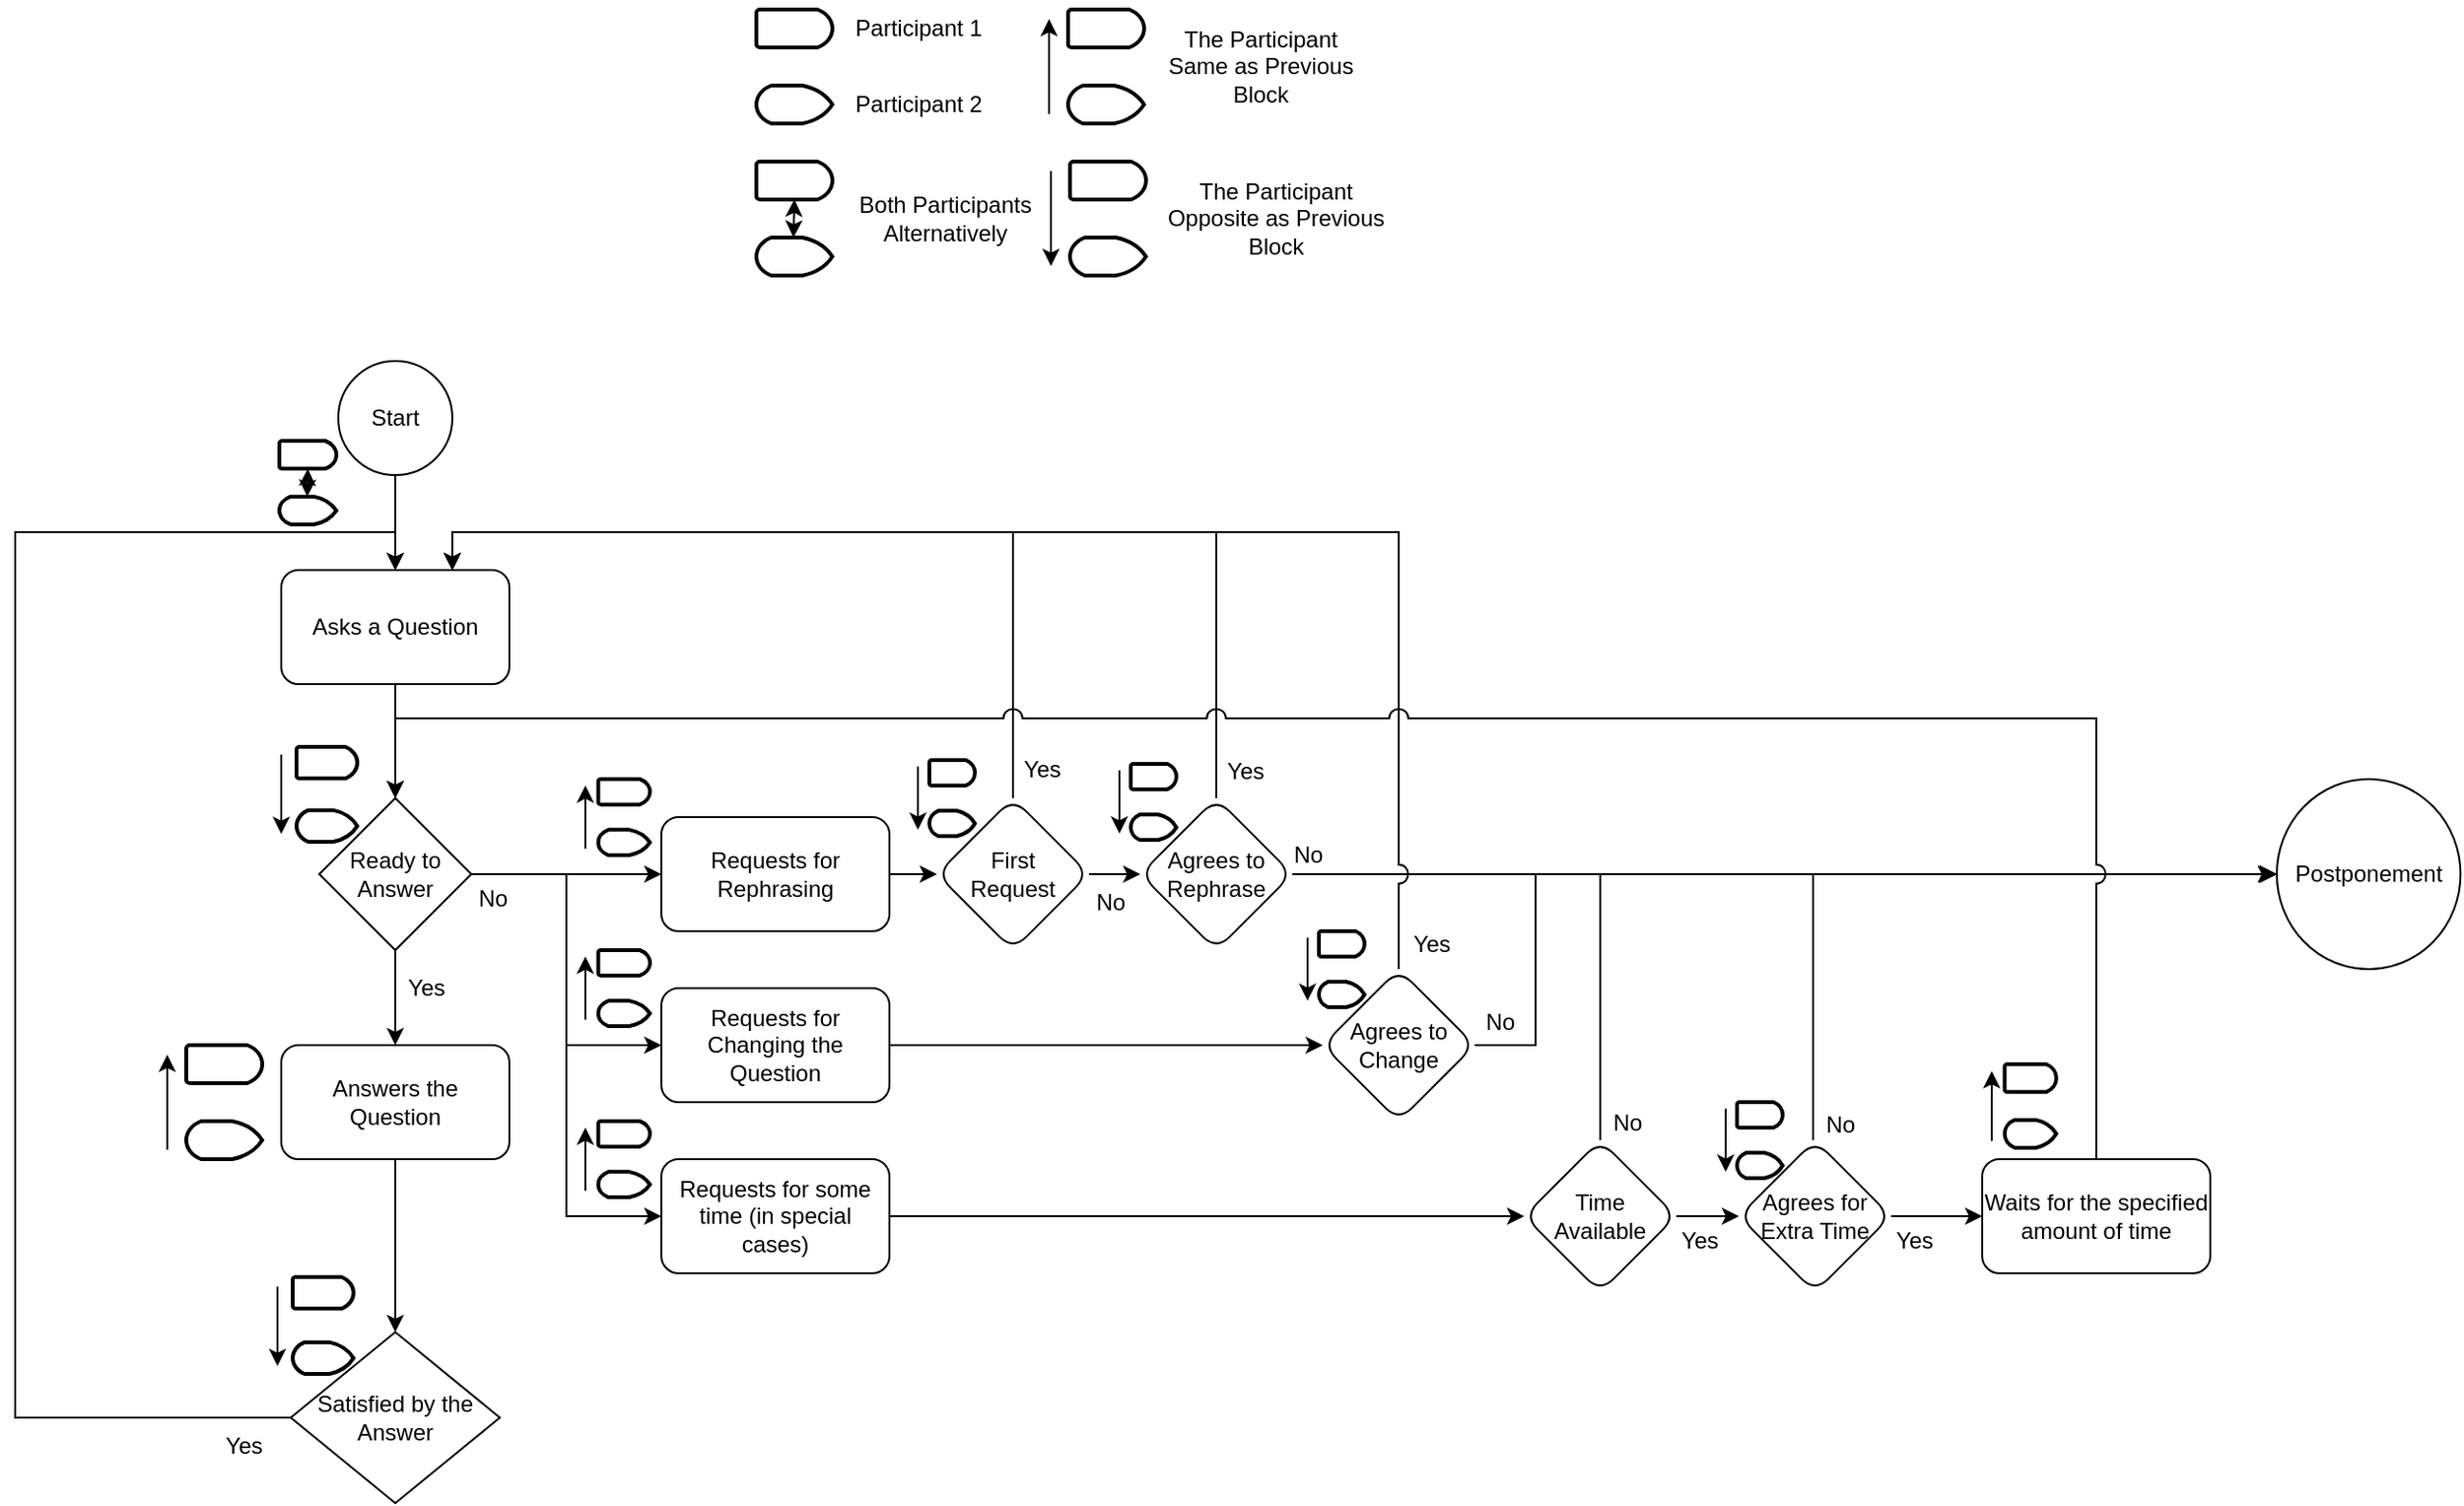 <mxfile version="20.0.4" type="github">
  <diagram id="C5RBs43oDa-KdzZeNtuy" name="Page-1">
    <mxGraphModel dx="944" dy="1692" grid="1" gridSize="10" guides="1" tooltips="1" connect="1" arrows="1" fold="1" page="1" pageScale="1" pageWidth="827" pageHeight="1169" math="0" shadow="0">
      <root>
        <mxCell id="WIyWlLk6GJQsqaUBKTNV-0" />
        <mxCell id="WIyWlLk6GJQsqaUBKTNV-1" parent="WIyWlLk6GJQsqaUBKTNV-0" />
        <mxCell id="w3meJBPXueiPkZgnFTQH-99" value="" style="edgeStyle=orthogonalEdgeStyle;rounded=0;orthogonalLoop=1;jettySize=auto;html=1;" parent="WIyWlLk6GJQsqaUBKTNV-1" source="w3meJBPXueiPkZgnFTQH-0" target="w3meJBPXueiPkZgnFTQH-12" edge="1">
          <mxGeometry relative="1" as="geometry" />
        </mxCell>
        <mxCell id="w3meJBPXueiPkZgnFTQH-0" value="" style="verticalLabelPosition=bottom;verticalAlign=top;html=1;shape=mxgraph.flowchart.on-page_reference;" parent="WIyWlLk6GJQsqaUBKTNV-1" vertex="1">
          <mxGeometry x="250" y="10" width="60" height="60" as="geometry" />
        </mxCell>
        <mxCell id="w3meJBPXueiPkZgnFTQH-1" value="" style="strokeWidth=2;html=1;shape=mxgraph.flowchart.delay;whiteSpace=wrap;" parent="WIyWlLk6GJQsqaUBKTNV-1" vertex="1">
          <mxGeometry x="470" y="-175" width="40" height="20" as="geometry" />
        </mxCell>
        <mxCell id="w3meJBPXueiPkZgnFTQH-2" value="Participant 1" style="text;html=1;align=center;verticalAlign=middle;resizable=0;points=[];autosize=1;strokeColor=none;fillColor=none;" parent="WIyWlLk6GJQsqaUBKTNV-1" vertex="1">
          <mxGeometry x="510" y="-180" width="90" height="30" as="geometry" />
        </mxCell>
        <mxCell id="w3meJBPXueiPkZgnFTQH-3" value="" style="strokeWidth=2;html=1;shape=mxgraph.flowchart.display;whiteSpace=wrap;rotation=-180;" parent="WIyWlLk6GJQsqaUBKTNV-1" vertex="1">
          <mxGeometry x="470" y="-135" width="40" height="20" as="geometry" />
        </mxCell>
        <mxCell id="w3meJBPXueiPkZgnFTQH-5" value="Participant 2" style="text;html=1;align=center;verticalAlign=middle;resizable=0;points=[];autosize=1;strokeColor=none;fillColor=none;" parent="WIyWlLk6GJQsqaUBKTNV-1" vertex="1">
          <mxGeometry x="510" y="-140" width="90" height="30" as="geometry" />
        </mxCell>
        <mxCell id="w3meJBPXueiPkZgnFTQH-6" value="Start" style="text;html=1;strokeColor=none;fillColor=none;align=center;verticalAlign=middle;whiteSpace=wrap;rounded=0;container=1;" parent="WIyWlLk6GJQsqaUBKTNV-1" vertex="1">
          <mxGeometry x="250" y="25" width="60" height="30" as="geometry" />
        </mxCell>
        <mxCell id="w3meJBPXueiPkZgnFTQH-25" style="edgeStyle=orthogonalEdgeStyle;rounded=0;orthogonalLoop=1;jettySize=auto;html=1;entryX=0.5;entryY=0;entryDx=0;entryDy=0;" parent="WIyWlLk6GJQsqaUBKTNV-1" source="w3meJBPXueiPkZgnFTQH-12" target="w3meJBPXueiPkZgnFTQH-24" edge="1">
          <mxGeometry relative="1" as="geometry" />
        </mxCell>
        <mxCell id="w3meJBPXueiPkZgnFTQH-12" value="Asks a Question" style="rounded=1;whiteSpace=wrap;html=1;" parent="WIyWlLk6GJQsqaUBKTNV-1" vertex="1">
          <mxGeometry x="220" y="120" width="120" height="60" as="geometry" />
        </mxCell>
        <mxCell id="w3meJBPXueiPkZgnFTQH-17" value="" style="group" parent="WIyWlLk6GJQsqaUBKTNV-1" vertex="1" connectable="0">
          <mxGeometry x="470" y="-95" width="40" height="60" as="geometry" />
        </mxCell>
        <mxCell id="w3meJBPXueiPkZgnFTQH-13" value="" style="strokeWidth=2;html=1;shape=mxgraph.flowchart.delay;whiteSpace=wrap;" parent="w3meJBPXueiPkZgnFTQH-17" vertex="1">
          <mxGeometry width="40" height="20" as="geometry" />
        </mxCell>
        <mxCell id="w3meJBPXueiPkZgnFTQH-14" value="" style="strokeWidth=2;html=1;shape=mxgraph.flowchart.display;whiteSpace=wrap;rotation=-180;" parent="w3meJBPXueiPkZgnFTQH-17" vertex="1">
          <mxGeometry y="40" width="40" height="20" as="geometry" />
        </mxCell>
        <mxCell id="w3meJBPXueiPkZgnFTQH-15" value="" style="endArrow=classic;startArrow=classic;html=1;rounded=0;" parent="w3meJBPXueiPkZgnFTQH-17" edge="1">
          <mxGeometry width="50" height="50" relative="1" as="geometry">
            <mxPoint x="19.5" y="40" as="sourcePoint" />
            <mxPoint x="20" y="20" as="targetPoint" />
          </mxGeometry>
        </mxCell>
        <mxCell id="w3meJBPXueiPkZgnFTQH-18" value="Both Participants &lt;br&gt;Alternatively" style="text;html=1;align=center;verticalAlign=middle;resizable=0;points=[];autosize=1;strokeColor=none;fillColor=none;" parent="WIyWlLk6GJQsqaUBKTNV-1" vertex="1">
          <mxGeometry x="514" y="-85" width="110" height="40" as="geometry" />
        </mxCell>
        <mxCell id="w3meJBPXueiPkZgnFTQH-19" value="" style="group" parent="WIyWlLk6GJQsqaUBKTNV-1" vertex="1" connectable="0">
          <mxGeometry x="219" y="52" width="30" height="44" as="geometry" />
        </mxCell>
        <mxCell id="w3meJBPXueiPkZgnFTQH-20" value="" style="strokeWidth=2;html=1;shape=mxgraph.flowchart.delay;whiteSpace=wrap;" parent="w3meJBPXueiPkZgnFTQH-19" vertex="1">
          <mxGeometry width="30" height="14.667" as="geometry" />
        </mxCell>
        <mxCell id="w3meJBPXueiPkZgnFTQH-21" value="" style="strokeWidth=2;html=1;shape=mxgraph.flowchart.display;whiteSpace=wrap;rotation=-180;" parent="w3meJBPXueiPkZgnFTQH-19" vertex="1">
          <mxGeometry y="29.333" width="30" height="14.667" as="geometry" />
        </mxCell>
        <mxCell id="w3meJBPXueiPkZgnFTQH-22" value="" style="endArrow=classic;startArrow=classic;html=1;rounded=0;" parent="w3meJBPXueiPkZgnFTQH-19" edge="1">
          <mxGeometry width="50" height="50" relative="1" as="geometry">
            <mxPoint x="14.625" y="29.333" as="sourcePoint" />
            <mxPoint x="15" y="14.667" as="targetPoint" />
          </mxGeometry>
        </mxCell>
        <mxCell id="w3meJBPXueiPkZgnFTQH-64" style="edgeStyle=orthogonalEdgeStyle;rounded=0;orthogonalLoop=1;jettySize=auto;html=1;entryX=0.5;entryY=0;entryDx=0;entryDy=0;" parent="WIyWlLk6GJQsqaUBKTNV-1" source="w3meJBPXueiPkZgnFTQH-24" target="w3meJBPXueiPkZgnFTQH-63" edge="1">
          <mxGeometry relative="1" as="geometry" />
        </mxCell>
        <mxCell id="w3meJBPXueiPkZgnFTQH-80" style="edgeStyle=orthogonalEdgeStyle;rounded=0;orthogonalLoop=1;jettySize=auto;html=1;entryX=0;entryY=0.5;entryDx=0;entryDy=0;" parent="WIyWlLk6GJQsqaUBKTNV-1" source="w3meJBPXueiPkZgnFTQH-24" target="w3meJBPXueiPkZgnFTQH-79" edge="1">
          <mxGeometry relative="1" as="geometry" />
        </mxCell>
        <mxCell id="w3meJBPXueiPkZgnFTQH-90" style="edgeStyle=orthogonalEdgeStyle;rounded=0;orthogonalLoop=1;jettySize=auto;html=1;entryX=0;entryY=0.5;entryDx=0;entryDy=0;" parent="WIyWlLk6GJQsqaUBKTNV-1" source="w3meJBPXueiPkZgnFTQH-24" target="w3meJBPXueiPkZgnFTQH-83" edge="1">
          <mxGeometry relative="1" as="geometry">
            <Array as="points">
              <mxPoint x="370" y="280" />
              <mxPoint x="370" y="460" />
            </Array>
          </mxGeometry>
        </mxCell>
        <mxCell id="w3meJBPXueiPkZgnFTQH-24" value="Ready to Answer" style="rhombus;whiteSpace=wrap;html=1;" parent="WIyWlLk6GJQsqaUBKTNV-1" vertex="1">
          <mxGeometry x="240" y="240" width="80" height="80" as="geometry" />
        </mxCell>
        <mxCell id="w3meJBPXueiPkZgnFTQH-47" value="" style="group" parent="WIyWlLk6GJQsqaUBKTNV-1" vertex="1" connectable="0">
          <mxGeometry x="220" y="213" width="40" height="50" as="geometry" />
        </mxCell>
        <mxCell id="w3meJBPXueiPkZgnFTQH-48" value="" style="strokeWidth=2;html=1;shape=mxgraph.flowchart.delay;whiteSpace=wrap;" parent="w3meJBPXueiPkZgnFTQH-47" vertex="1">
          <mxGeometry x="8" width="32" height="16.667" as="geometry" />
        </mxCell>
        <mxCell id="w3meJBPXueiPkZgnFTQH-49" value="" style="strokeWidth=2;html=1;shape=mxgraph.flowchart.display;whiteSpace=wrap;rotation=-180;" parent="w3meJBPXueiPkZgnFTQH-47" vertex="1">
          <mxGeometry x="8" y="33.33" width="32" height="16.67" as="geometry" />
        </mxCell>
        <mxCell id="w3meJBPXueiPkZgnFTQH-50" value="" style="endArrow=classic;html=1;rounded=0;" parent="w3meJBPXueiPkZgnFTQH-47" edge="1">
          <mxGeometry width="50" height="50" relative="1" as="geometry">
            <mxPoint y="4.167" as="sourcePoint" />
            <mxPoint y="45.833" as="targetPoint" />
          </mxGeometry>
        </mxCell>
        <mxCell id="w3meJBPXueiPkZgnFTQH-51" value="The Participant &lt;br&gt;Same as Previous&lt;br&gt;Block" style="text;html=1;align=center;verticalAlign=middle;resizable=0;points=[];autosize=1;strokeColor=none;fillColor=none;" parent="WIyWlLk6GJQsqaUBKTNV-1" vertex="1">
          <mxGeometry x="675" y="-175" width="120" height="60" as="geometry" />
        </mxCell>
        <mxCell id="w3meJBPXueiPkZgnFTQH-52" value="" style="group" parent="WIyWlLk6GJQsqaUBKTNV-1" vertex="1" connectable="0">
          <mxGeometry x="624" y="-175" width="50" height="60" as="geometry" />
        </mxCell>
        <mxCell id="w3meJBPXueiPkZgnFTQH-53" value="" style="strokeWidth=2;html=1;shape=mxgraph.flowchart.delay;whiteSpace=wrap;" parent="w3meJBPXueiPkZgnFTQH-52" vertex="1">
          <mxGeometry x="10" width="40" height="20" as="geometry" />
        </mxCell>
        <mxCell id="w3meJBPXueiPkZgnFTQH-54" value="" style="strokeWidth=2;html=1;shape=mxgraph.flowchart.display;whiteSpace=wrap;rotation=-180;" parent="w3meJBPXueiPkZgnFTQH-52" vertex="1">
          <mxGeometry x="10" y="40" width="40" height="20" as="geometry" />
        </mxCell>
        <mxCell id="w3meJBPXueiPkZgnFTQH-55" value="" style="endArrow=classic;html=1;rounded=0;" parent="w3meJBPXueiPkZgnFTQH-52" edge="1">
          <mxGeometry width="50" height="50" relative="1" as="geometry">
            <mxPoint y="55" as="sourcePoint" />
            <mxPoint y="5" as="targetPoint" />
          </mxGeometry>
        </mxCell>
        <mxCell id="w3meJBPXueiPkZgnFTQH-56" value="The Participant &lt;br&gt;Opposite as Previous&lt;br&gt;Block" style="text;html=1;align=center;verticalAlign=middle;resizable=0;points=[];autosize=1;strokeColor=none;fillColor=none;" parent="WIyWlLk6GJQsqaUBKTNV-1" vertex="1">
          <mxGeometry x="673" y="-95" width="140" height="60" as="geometry" />
        </mxCell>
        <mxCell id="w3meJBPXueiPkZgnFTQH-57" value="" style="group" parent="WIyWlLk6GJQsqaUBKTNV-1" vertex="1" connectable="0">
          <mxGeometry x="625" y="-95" width="50" height="60" as="geometry" />
        </mxCell>
        <mxCell id="w3meJBPXueiPkZgnFTQH-58" value="" style="strokeWidth=2;html=1;shape=mxgraph.flowchart.delay;whiteSpace=wrap;" parent="w3meJBPXueiPkZgnFTQH-57" vertex="1">
          <mxGeometry x="10" width="40" height="20" as="geometry" />
        </mxCell>
        <mxCell id="w3meJBPXueiPkZgnFTQH-59" value="" style="strokeWidth=2;html=1;shape=mxgraph.flowchart.display;whiteSpace=wrap;rotation=-180;" parent="w3meJBPXueiPkZgnFTQH-57" vertex="1">
          <mxGeometry x="10" y="40" width="40" height="20" as="geometry" />
        </mxCell>
        <mxCell id="w3meJBPXueiPkZgnFTQH-60" value="" style="endArrow=classic;html=1;rounded=0;" parent="w3meJBPXueiPkZgnFTQH-57" edge="1">
          <mxGeometry width="50" height="50" relative="1" as="geometry">
            <mxPoint y="5" as="sourcePoint" />
            <mxPoint y="55" as="targetPoint" />
          </mxGeometry>
        </mxCell>
        <mxCell id="w3meJBPXueiPkZgnFTQH-62" value="Yes" style="text;html=1;align=center;verticalAlign=middle;resizable=0;points=[];autosize=1;strokeColor=none;fillColor=none;" parent="WIyWlLk6GJQsqaUBKTNV-1" vertex="1">
          <mxGeometry x="276" y="325" width="40" height="30" as="geometry" />
        </mxCell>
        <mxCell id="w3meJBPXueiPkZgnFTQH-70" style="edgeStyle=orthogonalEdgeStyle;rounded=0;orthogonalLoop=1;jettySize=auto;html=1;entryX=0.5;entryY=0;entryDx=0;entryDy=0;" parent="WIyWlLk6GJQsqaUBKTNV-1" source="w3meJBPXueiPkZgnFTQH-63" target="w3meJBPXueiPkZgnFTQH-69" edge="1">
          <mxGeometry relative="1" as="geometry" />
        </mxCell>
        <mxCell id="w3meJBPXueiPkZgnFTQH-63" value="Answers the&lt;br&gt;Question" style="rounded=1;whiteSpace=wrap;html=1;" parent="WIyWlLk6GJQsqaUBKTNV-1" vertex="1">
          <mxGeometry x="220" y="370" width="120" height="60" as="geometry" />
        </mxCell>
        <mxCell id="w3meJBPXueiPkZgnFTQH-65" value="" style="group" parent="WIyWlLk6GJQsqaUBKTNV-1" vertex="1" connectable="0">
          <mxGeometry x="160" y="370" width="50" height="60" as="geometry" />
        </mxCell>
        <mxCell id="w3meJBPXueiPkZgnFTQH-66" value="" style="strokeWidth=2;html=1;shape=mxgraph.flowchart.delay;whiteSpace=wrap;" parent="w3meJBPXueiPkZgnFTQH-65" vertex="1">
          <mxGeometry x="10" width="40" height="20" as="geometry" />
        </mxCell>
        <mxCell id="w3meJBPXueiPkZgnFTQH-67" value="" style="strokeWidth=2;html=1;shape=mxgraph.flowchart.display;whiteSpace=wrap;rotation=-180;" parent="w3meJBPXueiPkZgnFTQH-65" vertex="1">
          <mxGeometry x="10" y="40" width="40" height="20" as="geometry" />
        </mxCell>
        <mxCell id="w3meJBPXueiPkZgnFTQH-68" value="" style="endArrow=classic;html=1;rounded=0;" parent="w3meJBPXueiPkZgnFTQH-65" edge="1">
          <mxGeometry width="50" height="50" relative="1" as="geometry">
            <mxPoint y="55" as="sourcePoint" />
            <mxPoint y="5" as="targetPoint" />
          </mxGeometry>
        </mxCell>
        <mxCell id="w3meJBPXueiPkZgnFTQH-77" style="edgeStyle=orthogonalEdgeStyle;rounded=0;orthogonalLoop=1;jettySize=auto;html=1;entryX=0.5;entryY=0;entryDx=0;entryDy=0;exitX=0;exitY=0.5;exitDx=0;exitDy=0;" parent="WIyWlLk6GJQsqaUBKTNV-1" source="w3meJBPXueiPkZgnFTQH-69" target="w3meJBPXueiPkZgnFTQH-12" edge="1">
          <mxGeometry relative="1" as="geometry">
            <Array as="points">
              <mxPoint x="80" y="566" />
              <mxPoint x="80" y="100" />
              <mxPoint x="280" y="100" />
            </Array>
          </mxGeometry>
        </mxCell>
        <mxCell id="w3meJBPXueiPkZgnFTQH-69" value="Satisfied by the Answer" style="rhombus;whiteSpace=wrap;html=1;" parent="WIyWlLk6GJQsqaUBKTNV-1" vertex="1">
          <mxGeometry x="225" y="521" width="110" height="90" as="geometry" />
        </mxCell>
        <mxCell id="w3meJBPXueiPkZgnFTQH-71" value="" style="group" parent="WIyWlLk6GJQsqaUBKTNV-1" vertex="1" connectable="0">
          <mxGeometry x="218" y="492" width="40" height="50" as="geometry" />
        </mxCell>
        <mxCell id="w3meJBPXueiPkZgnFTQH-72" value="" style="strokeWidth=2;html=1;shape=mxgraph.flowchart.delay;whiteSpace=wrap;" parent="w3meJBPXueiPkZgnFTQH-71" vertex="1">
          <mxGeometry x="8" width="32" height="16.667" as="geometry" />
        </mxCell>
        <mxCell id="w3meJBPXueiPkZgnFTQH-73" value="" style="strokeWidth=2;html=1;shape=mxgraph.flowchart.display;whiteSpace=wrap;rotation=-180;" parent="w3meJBPXueiPkZgnFTQH-71" vertex="1">
          <mxGeometry x="8" y="34.333" width="32" height="16.667" as="geometry" />
        </mxCell>
        <mxCell id="w3meJBPXueiPkZgnFTQH-74" value="" style="endArrow=classic;html=1;rounded=0;" parent="w3meJBPXueiPkZgnFTQH-71" edge="1">
          <mxGeometry width="50" height="50" relative="1" as="geometry">
            <mxPoint y="5.167" as="sourcePoint" />
            <mxPoint y="46.833" as="targetPoint" />
          </mxGeometry>
        </mxCell>
        <mxCell id="w3meJBPXueiPkZgnFTQH-78" value="Yes" style="text;html=1;align=center;verticalAlign=middle;resizable=0;points=[];autosize=1;strokeColor=none;fillColor=none;" parent="WIyWlLk6GJQsqaUBKTNV-1" vertex="1">
          <mxGeometry x="180" y="566" width="40" height="30" as="geometry" />
        </mxCell>
        <mxCell id="F_gbSxlQktFlWxRvoj5g-1" value="" style="edgeStyle=orthogonalEdgeStyle;rounded=0;orthogonalLoop=1;jettySize=auto;html=1;" edge="1" parent="WIyWlLk6GJQsqaUBKTNV-1" source="w3meJBPXueiPkZgnFTQH-79" target="F_gbSxlQktFlWxRvoj5g-0">
          <mxGeometry relative="1" as="geometry" />
        </mxCell>
        <mxCell id="w3meJBPXueiPkZgnFTQH-79" value="Requests for Rephrasing" style="rounded=1;whiteSpace=wrap;html=1;" parent="WIyWlLk6GJQsqaUBKTNV-1" vertex="1">
          <mxGeometry x="420" y="250" width="120" height="60" as="geometry" />
        </mxCell>
        <mxCell id="w3meJBPXueiPkZgnFTQH-81" value="No" style="text;html=1;align=center;verticalAlign=middle;resizable=0;points=[];autosize=1;strokeColor=none;fillColor=none;" parent="WIyWlLk6GJQsqaUBKTNV-1" vertex="1">
          <mxGeometry x="311" y="278" width="40" height="30" as="geometry" />
        </mxCell>
        <mxCell id="F_gbSxlQktFlWxRvoj5g-22" value="" style="edgeStyle=orthogonalEdgeStyle;rounded=0;orthogonalLoop=1;jettySize=auto;html=1;" edge="1" parent="WIyWlLk6GJQsqaUBKTNV-1" source="w3meJBPXueiPkZgnFTQH-82" target="F_gbSxlQktFlWxRvoj5g-21">
          <mxGeometry relative="1" as="geometry" />
        </mxCell>
        <mxCell id="w3meJBPXueiPkZgnFTQH-82" value="Requests for Changing the Question" style="rounded=1;whiteSpace=wrap;html=1;" parent="WIyWlLk6GJQsqaUBKTNV-1" vertex="1">
          <mxGeometry x="420" y="340" width="120" height="60" as="geometry" />
        </mxCell>
        <mxCell id="F_gbSxlQktFlWxRvoj5g-35" value="" style="edgeStyle=elbowEdgeStyle;rounded=0;jumpStyle=arc;orthogonalLoop=1;jettySize=auto;html=1;" edge="1" parent="WIyWlLk6GJQsqaUBKTNV-1" source="w3meJBPXueiPkZgnFTQH-83" target="F_gbSxlQktFlWxRvoj5g-34">
          <mxGeometry relative="1" as="geometry" />
        </mxCell>
        <mxCell id="w3meJBPXueiPkZgnFTQH-83" value="Requests for some time (in special cases)" style="rounded=1;whiteSpace=wrap;html=1;" parent="WIyWlLk6GJQsqaUBKTNV-1" vertex="1">
          <mxGeometry x="420" y="430" width="120" height="60" as="geometry" />
        </mxCell>
        <mxCell id="w3meJBPXueiPkZgnFTQH-84" value="" style="group" parent="WIyWlLk6GJQsqaUBKTNV-1" vertex="1" connectable="0">
          <mxGeometry x="380" y="230" width="34" height="40" as="geometry" />
        </mxCell>
        <mxCell id="w3meJBPXueiPkZgnFTQH-85" value="" style="strokeWidth=2;html=1;shape=mxgraph.flowchart.delay;whiteSpace=wrap;" parent="w3meJBPXueiPkZgnFTQH-84" vertex="1">
          <mxGeometry x="6.8" width="27.2" height="13.333" as="geometry" />
        </mxCell>
        <mxCell id="w3meJBPXueiPkZgnFTQH-86" value="" style="strokeWidth=2;html=1;shape=mxgraph.flowchart.display;whiteSpace=wrap;rotation=-180;" parent="w3meJBPXueiPkZgnFTQH-84" vertex="1">
          <mxGeometry x="6.8" y="26.667" width="27.2" height="13.333" as="geometry" />
        </mxCell>
        <mxCell id="w3meJBPXueiPkZgnFTQH-87" value="" style="endArrow=classic;html=1;rounded=0;" parent="w3meJBPXueiPkZgnFTQH-84" edge="1">
          <mxGeometry width="50" height="50" relative="1" as="geometry">
            <mxPoint y="36.667" as="sourcePoint" />
            <mxPoint y="3.333" as="targetPoint" />
          </mxGeometry>
        </mxCell>
        <mxCell id="w3meJBPXueiPkZgnFTQH-89" value="" style="endArrow=classic;html=1;rounded=0;entryX=0;entryY=0.5;entryDx=0;entryDy=0;exitX=1;exitY=0.5;exitDx=0;exitDy=0;" parent="WIyWlLk6GJQsqaUBKTNV-1" source="w3meJBPXueiPkZgnFTQH-24" target="w3meJBPXueiPkZgnFTQH-82" edge="1">
          <mxGeometry width="50" height="50" relative="1" as="geometry">
            <mxPoint x="320" y="280" as="sourcePoint" />
            <mxPoint x="370" y="230" as="targetPoint" />
            <Array as="points">
              <mxPoint x="370" y="280" />
              <mxPoint x="370" y="370" />
            </Array>
          </mxGeometry>
        </mxCell>
        <mxCell id="w3meJBPXueiPkZgnFTQH-91" value="" style="group" parent="WIyWlLk6GJQsqaUBKTNV-1" vertex="1" connectable="0">
          <mxGeometry x="380" y="320" width="34" height="40" as="geometry" />
        </mxCell>
        <mxCell id="w3meJBPXueiPkZgnFTQH-92" value="" style="strokeWidth=2;html=1;shape=mxgraph.flowchart.delay;whiteSpace=wrap;" parent="w3meJBPXueiPkZgnFTQH-91" vertex="1">
          <mxGeometry x="6.8" width="27.2" height="13.333" as="geometry" />
        </mxCell>
        <mxCell id="w3meJBPXueiPkZgnFTQH-93" value="" style="strokeWidth=2;html=1;shape=mxgraph.flowchart.display;whiteSpace=wrap;rotation=-180;" parent="w3meJBPXueiPkZgnFTQH-91" vertex="1">
          <mxGeometry x="6.8" y="26.667" width="27.2" height="13.333" as="geometry" />
        </mxCell>
        <mxCell id="w3meJBPXueiPkZgnFTQH-94" value="" style="endArrow=classic;html=1;rounded=0;" parent="w3meJBPXueiPkZgnFTQH-91" edge="1">
          <mxGeometry width="50" height="50" relative="1" as="geometry">
            <mxPoint y="36.667" as="sourcePoint" />
            <mxPoint y="3.333" as="targetPoint" />
          </mxGeometry>
        </mxCell>
        <mxCell id="w3meJBPXueiPkZgnFTQH-95" value="" style="group" parent="WIyWlLk6GJQsqaUBKTNV-1" vertex="1" connectable="0">
          <mxGeometry x="380" y="410" width="34" height="40" as="geometry" />
        </mxCell>
        <mxCell id="w3meJBPXueiPkZgnFTQH-96" value="" style="strokeWidth=2;html=1;shape=mxgraph.flowchart.delay;whiteSpace=wrap;" parent="w3meJBPXueiPkZgnFTQH-95" vertex="1">
          <mxGeometry x="6.8" width="27.2" height="13.333" as="geometry" />
        </mxCell>
        <mxCell id="w3meJBPXueiPkZgnFTQH-97" value="" style="strokeWidth=2;html=1;shape=mxgraph.flowchart.display;whiteSpace=wrap;rotation=-180;" parent="w3meJBPXueiPkZgnFTQH-95" vertex="1">
          <mxGeometry x="6.8" y="26.667" width="27.2" height="13.333" as="geometry" />
        </mxCell>
        <mxCell id="w3meJBPXueiPkZgnFTQH-98" value="" style="endArrow=classic;html=1;rounded=0;" parent="w3meJBPXueiPkZgnFTQH-95" edge="1">
          <mxGeometry width="50" height="50" relative="1" as="geometry">
            <mxPoint y="36.667" as="sourcePoint" />
            <mxPoint y="3.333" as="targetPoint" />
          </mxGeometry>
        </mxCell>
        <mxCell id="F_gbSxlQktFlWxRvoj5g-2" style="edgeStyle=orthogonalEdgeStyle;rounded=0;orthogonalLoop=1;jettySize=auto;html=1;entryX=0.75;entryY=0;entryDx=0;entryDy=0;exitX=0.5;exitY=0;exitDx=0;exitDy=0;" edge="1" parent="WIyWlLk6GJQsqaUBKTNV-1" source="F_gbSxlQktFlWxRvoj5g-0" target="w3meJBPXueiPkZgnFTQH-12">
          <mxGeometry relative="1" as="geometry">
            <Array as="points">
              <mxPoint x="605" y="100" />
              <mxPoint x="310" y="100" />
            </Array>
          </mxGeometry>
        </mxCell>
        <mxCell id="F_gbSxlQktFlWxRvoj5g-6" value="" style="edgeStyle=orthogonalEdgeStyle;rounded=0;orthogonalLoop=1;jettySize=auto;html=1;" edge="1" parent="WIyWlLk6GJQsqaUBKTNV-1" source="F_gbSxlQktFlWxRvoj5g-0" target="F_gbSxlQktFlWxRvoj5g-5">
          <mxGeometry relative="1" as="geometry" />
        </mxCell>
        <mxCell id="F_gbSxlQktFlWxRvoj5g-0" value="First&lt;br&gt;Request" style="rhombus;whiteSpace=wrap;html=1;rounded=1;" vertex="1" parent="WIyWlLk6GJQsqaUBKTNV-1">
          <mxGeometry x="565" y="240" width="80" height="80" as="geometry" />
        </mxCell>
        <mxCell id="F_gbSxlQktFlWxRvoj5g-3" value="Yes" style="text;html=1;align=center;verticalAlign=middle;resizable=0;points=[];autosize=1;strokeColor=none;fillColor=none;" vertex="1" parent="WIyWlLk6GJQsqaUBKTNV-1">
          <mxGeometry x="600" y="210" width="40" height="30" as="geometry" />
        </mxCell>
        <mxCell id="F_gbSxlQktFlWxRvoj5g-17" style="edgeStyle=orthogonalEdgeStyle;rounded=0;orthogonalLoop=1;jettySize=auto;html=1;exitX=0.5;exitY=0;exitDx=0;exitDy=0;" edge="1" parent="WIyWlLk6GJQsqaUBKTNV-1" source="F_gbSxlQktFlWxRvoj5g-5">
          <mxGeometry relative="1" as="geometry">
            <mxPoint x="310" y="120" as="targetPoint" />
            <Array as="points">
              <mxPoint x="712" y="100" />
              <mxPoint x="310" y="100" />
            </Array>
          </mxGeometry>
        </mxCell>
        <mxCell id="F_gbSxlQktFlWxRvoj5g-20" value="" style="edgeStyle=orthogonalEdgeStyle;rounded=0;orthogonalLoop=1;jettySize=auto;html=1;" edge="1" parent="WIyWlLk6GJQsqaUBKTNV-1" source="F_gbSxlQktFlWxRvoj5g-5" target="F_gbSxlQktFlWxRvoj5g-19">
          <mxGeometry relative="1" as="geometry" />
        </mxCell>
        <mxCell id="F_gbSxlQktFlWxRvoj5g-5" value="Agrees to Rephrase" style="rhombus;whiteSpace=wrap;html=1;rounded=1;" vertex="1" parent="WIyWlLk6GJQsqaUBKTNV-1">
          <mxGeometry x="672" y="240" width="80" height="80" as="geometry" />
        </mxCell>
        <mxCell id="F_gbSxlQktFlWxRvoj5g-7" value="" style="group" vertex="1" connectable="0" parent="WIyWlLk6GJQsqaUBKTNV-1">
          <mxGeometry x="661" y="222" width="30" height="40" as="geometry" />
        </mxCell>
        <mxCell id="F_gbSxlQktFlWxRvoj5g-8" value="" style="strokeWidth=2;html=1;shape=mxgraph.flowchart.delay;whiteSpace=wrap;" vertex="1" parent="F_gbSxlQktFlWxRvoj5g-7">
          <mxGeometry x="6" width="24" height="13.333" as="geometry" />
        </mxCell>
        <mxCell id="F_gbSxlQktFlWxRvoj5g-9" value="" style="strokeWidth=2;html=1;shape=mxgraph.flowchart.display;whiteSpace=wrap;rotation=-180;" vertex="1" parent="F_gbSxlQktFlWxRvoj5g-7">
          <mxGeometry x="6" y="26.664" width="24" height="13.336" as="geometry" />
        </mxCell>
        <mxCell id="F_gbSxlQktFlWxRvoj5g-10" value="" style="endArrow=classic;html=1;rounded=0;" edge="1" parent="F_gbSxlQktFlWxRvoj5g-7">
          <mxGeometry width="50" height="50" relative="1" as="geometry">
            <mxPoint y="3.333" as="sourcePoint" />
            <mxPoint y="36.667" as="targetPoint" />
          </mxGeometry>
        </mxCell>
        <mxCell id="F_gbSxlQktFlWxRvoj5g-12" value="No" style="text;html=1;align=center;verticalAlign=middle;resizable=0;points=[];autosize=1;strokeColor=none;fillColor=none;" vertex="1" parent="WIyWlLk6GJQsqaUBKTNV-1">
          <mxGeometry x="636" y="280" width="40" height="30" as="geometry" />
        </mxCell>
        <mxCell id="F_gbSxlQktFlWxRvoj5g-13" value="" style="group" vertex="1" connectable="0" parent="WIyWlLk6GJQsqaUBKTNV-1">
          <mxGeometry x="555" y="220" width="30" height="40" as="geometry" />
        </mxCell>
        <mxCell id="F_gbSxlQktFlWxRvoj5g-14" value="" style="strokeWidth=2;html=1;shape=mxgraph.flowchart.delay;whiteSpace=wrap;" vertex="1" parent="F_gbSxlQktFlWxRvoj5g-13">
          <mxGeometry x="6" width="24" height="13.333" as="geometry" />
        </mxCell>
        <mxCell id="F_gbSxlQktFlWxRvoj5g-15" value="" style="strokeWidth=2;html=1;shape=mxgraph.flowchart.display;whiteSpace=wrap;rotation=-180;" vertex="1" parent="F_gbSxlQktFlWxRvoj5g-13">
          <mxGeometry x="6" y="26.664" width="24" height="13.336" as="geometry" />
        </mxCell>
        <mxCell id="F_gbSxlQktFlWxRvoj5g-16" value="" style="endArrow=classic;html=1;rounded=0;" edge="1" parent="F_gbSxlQktFlWxRvoj5g-13">
          <mxGeometry width="50" height="50" relative="1" as="geometry">
            <mxPoint y="3.333" as="sourcePoint" />
            <mxPoint y="36.667" as="targetPoint" />
          </mxGeometry>
        </mxCell>
        <mxCell id="F_gbSxlQktFlWxRvoj5g-18" value="Yes" style="text;html=1;align=center;verticalAlign=middle;resizable=0;points=[];autosize=1;strokeColor=none;fillColor=none;" vertex="1" parent="WIyWlLk6GJQsqaUBKTNV-1">
          <mxGeometry x="707" y="211" width="40" height="30" as="geometry" />
        </mxCell>
        <mxCell id="F_gbSxlQktFlWxRvoj5g-19" value="Postponement" style="ellipse;whiteSpace=wrap;html=1;rounded=1;" vertex="1" parent="WIyWlLk6GJQsqaUBKTNV-1">
          <mxGeometry x="1270" y="230" width="96.67" height="100" as="geometry" />
        </mxCell>
        <mxCell id="F_gbSxlQktFlWxRvoj5g-23" style="edgeStyle=orthogonalEdgeStyle;rounded=0;orthogonalLoop=1;jettySize=auto;html=1;exitX=0.5;exitY=0;exitDx=0;exitDy=0;entryX=0.75;entryY=0;entryDx=0;entryDy=0;jumpStyle=arc;jumpSize=10;" edge="1" parent="WIyWlLk6GJQsqaUBKTNV-1" source="F_gbSxlQktFlWxRvoj5g-21" target="w3meJBPXueiPkZgnFTQH-12">
          <mxGeometry relative="1" as="geometry">
            <Array as="points">
              <mxPoint x="808" y="100" />
              <mxPoint x="310" y="100" />
            </Array>
          </mxGeometry>
        </mxCell>
        <mxCell id="F_gbSxlQktFlWxRvoj5g-30" style="edgeStyle=elbowEdgeStyle;rounded=0;orthogonalLoop=1;jettySize=auto;html=1;entryX=0;entryY=0.5;entryDx=0;entryDy=0;" edge="1" parent="WIyWlLk6GJQsqaUBKTNV-1" source="F_gbSxlQktFlWxRvoj5g-21" target="F_gbSxlQktFlWxRvoj5g-19">
          <mxGeometry relative="1" as="geometry">
            <Array as="points">
              <mxPoint x="880" y="320" />
            </Array>
          </mxGeometry>
        </mxCell>
        <mxCell id="F_gbSxlQktFlWxRvoj5g-21" value="Agrees to Change" style="rhombus;whiteSpace=wrap;html=1;rounded=1;" vertex="1" parent="WIyWlLk6GJQsqaUBKTNV-1">
          <mxGeometry x="768" y="330" width="80" height="80" as="geometry" />
        </mxCell>
        <mxCell id="F_gbSxlQktFlWxRvoj5g-24" value="" style="group" vertex="1" connectable="0" parent="WIyWlLk6GJQsqaUBKTNV-1">
          <mxGeometry x="760" y="310" width="30" height="40" as="geometry" />
        </mxCell>
        <mxCell id="F_gbSxlQktFlWxRvoj5g-25" value="" style="strokeWidth=2;html=1;shape=mxgraph.flowchart.delay;whiteSpace=wrap;" vertex="1" parent="F_gbSxlQktFlWxRvoj5g-24">
          <mxGeometry x="6" width="24" height="13.333" as="geometry" />
        </mxCell>
        <mxCell id="F_gbSxlQktFlWxRvoj5g-26" value="" style="strokeWidth=2;html=1;shape=mxgraph.flowchart.display;whiteSpace=wrap;rotation=-180;" vertex="1" parent="F_gbSxlQktFlWxRvoj5g-24">
          <mxGeometry x="6" y="26.664" width="24" height="13.336" as="geometry" />
        </mxCell>
        <mxCell id="F_gbSxlQktFlWxRvoj5g-27" value="" style="endArrow=classic;html=1;rounded=0;" edge="1" parent="F_gbSxlQktFlWxRvoj5g-24">
          <mxGeometry width="50" height="50" relative="1" as="geometry">
            <mxPoint y="3.333" as="sourcePoint" />
            <mxPoint y="36.667" as="targetPoint" />
          </mxGeometry>
        </mxCell>
        <mxCell id="F_gbSxlQktFlWxRvoj5g-28" value="Yes" style="text;html=1;align=center;verticalAlign=middle;resizable=0;points=[];autosize=1;strokeColor=none;fillColor=none;" vertex="1" parent="WIyWlLk6GJQsqaUBKTNV-1">
          <mxGeometry x="805" y="302" width="40" height="30" as="geometry" />
        </mxCell>
        <mxCell id="F_gbSxlQktFlWxRvoj5g-29" value="No" style="text;html=1;align=center;verticalAlign=middle;resizable=0;points=[];autosize=1;strokeColor=none;fillColor=none;" vertex="1" parent="WIyWlLk6GJQsqaUBKTNV-1">
          <mxGeometry x="740" y="255" width="40" height="30" as="geometry" />
        </mxCell>
        <mxCell id="F_gbSxlQktFlWxRvoj5g-31" value="No" style="text;html=1;align=center;verticalAlign=middle;resizable=0;points=[];autosize=1;strokeColor=none;fillColor=none;" vertex="1" parent="WIyWlLk6GJQsqaUBKTNV-1">
          <mxGeometry x="841" y="343" width="40" height="30" as="geometry" />
        </mxCell>
        <mxCell id="F_gbSxlQktFlWxRvoj5g-40" value="" style="edgeStyle=elbowEdgeStyle;rounded=0;jumpStyle=arc;orthogonalLoop=1;jettySize=auto;html=1;" edge="1" parent="WIyWlLk6GJQsqaUBKTNV-1" source="F_gbSxlQktFlWxRvoj5g-34" target="F_gbSxlQktFlWxRvoj5g-39">
          <mxGeometry relative="1" as="geometry" />
        </mxCell>
        <mxCell id="F_gbSxlQktFlWxRvoj5g-41" style="edgeStyle=elbowEdgeStyle;rounded=0;jumpStyle=arc;orthogonalLoop=1;jettySize=auto;html=1;entryX=0;entryY=0.5;entryDx=0;entryDy=0;exitX=0.5;exitY=0;exitDx=0;exitDy=0;" edge="1" parent="WIyWlLk6GJQsqaUBKTNV-1" source="F_gbSxlQktFlWxRvoj5g-34" target="F_gbSxlQktFlWxRvoj5g-19">
          <mxGeometry relative="1" as="geometry">
            <Array as="points">
              <mxPoint x="914" y="350" />
            </Array>
          </mxGeometry>
        </mxCell>
        <mxCell id="F_gbSxlQktFlWxRvoj5g-34" value="Time&lt;br&gt;Available" style="rhombus;whiteSpace=wrap;html=1;rounded=1;" vertex="1" parent="WIyWlLk6GJQsqaUBKTNV-1">
          <mxGeometry x="874" y="420" width="80" height="80" as="geometry" />
        </mxCell>
        <mxCell id="F_gbSxlQktFlWxRvoj5g-37" value="Yes" style="text;html=1;align=center;verticalAlign=middle;resizable=0;points=[];autosize=1;strokeColor=none;fillColor=none;" vertex="1" parent="WIyWlLk6GJQsqaUBKTNV-1">
          <mxGeometry x="946" y="458" width="40" height="30" as="geometry" />
        </mxCell>
        <mxCell id="F_gbSxlQktFlWxRvoj5g-44" value="" style="edgeStyle=elbowEdgeStyle;rounded=0;jumpStyle=arc;orthogonalLoop=1;jettySize=auto;html=1;jumpSize=10;" edge="1" parent="WIyWlLk6GJQsqaUBKTNV-1" source="F_gbSxlQktFlWxRvoj5g-39" target="F_gbSxlQktFlWxRvoj5g-43">
          <mxGeometry relative="1" as="geometry" />
        </mxCell>
        <mxCell id="F_gbSxlQktFlWxRvoj5g-46" style="edgeStyle=elbowEdgeStyle;rounded=0;jumpStyle=arc;orthogonalLoop=1;jettySize=auto;html=1;entryX=0;entryY=0.5;entryDx=0;entryDy=0;exitX=0.5;exitY=0;exitDx=0;exitDy=0;" edge="1" parent="WIyWlLk6GJQsqaUBKTNV-1">
          <mxGeometry relative="1" as="geometry">
            <mxPoint x="1026.0" y="420" as="sourcePoint" />
            <mxPoint x="1269.0" y="280" as="targetPoint" />
            <Array as="points">
              <mxPoint x="1026" y="350" />
            </Array>
          </mxGeometry>
        </mxCell>
        <mxCell id="F_gbSxlQktFlWxRvoj5g-39" value="Agrees for Extra Time" style="rhombus;whiteSpace=wrap;html=1;rounded=1;" vertex="1" parent="WIyWlLk6GJQsqaUBKTNV-1">
          <mxGeometry x="987" y="420" width="80" height="80" as="geometry" />
        </mxCell>
        <mxCell id="F_gbSxlQktFlWxRvoj5g-42" value="No" style="text;html=1;align=center;verticalAlign=middle;resizable=0;points=[];autosize=1;strokeColor=none;fillColor=none;" vertex="1" parent="WIyWlLk6GJQsqaUBKTNV-1">
          <mxGeometry x="908" y="396" width="40" height="30" as="geometry" />
        </mxCell>
        <mxCell id="F_gbSxlQktFlWxRvoj5g-56" style="edgeStyle=elbowEdgeStyle;rounded=0;jumpStyle=arc;jumpSize=10;orthogonalLoop=1;jettySize=auto;html=1;entryX=0.5;entryY=0;entryDx=0;entryDy=0;exitX=0.5;exitY=0;exitDx=0;exitDy=0;" edge="1" parent="WIyWlLk6GJQsqaUBKTNV-1" source="F_gbSxlQktFlWxRvoj5g-43" target="w3meJBPXueiPkZgnFTQH-24">
          <mxGeometry relative="1" as="geometry">
            <Array as="points">
              <mxPoint x="280" y="198" />
            </Array>
          </mxGeometry>
        </mxCell>
        <mxCell id="F_gbSxlQktFlWxRvoj5g-43" value="Waits for the specified amount of time" style="whiteSpace=wrap;html=1;rounded=1;" vertex="1" parent="WIyWlLk6GJQsqaUBKTNV-1">
          <mxGeometry x="1115" y="430" width="120" height="60" as="geometry" />
        </mxCell>
        <mxCell id="F_gbSxlQktFlWxRvoj5g-45" value="Yes" style="text;html=1;align=center;verticalAlign=middle;resizable=0;points=[];autosize=1;strokeColor=none;fillColor=none;" vertex="1" parent="WIyWlLk6GJQsqaUBKTNV-1">
          <mxGeometry x="1059" y="458" width="40" height="30" as="geometry" />
        </mxCell>
        <mxCell id="F_gbSxlQktFlWxRvoj5g-47" value="No" style="text;html=1;align=center;verticalAlign=middle;resizable=0;points=[];autosize=1;strokeColor=none;fillColor=none;" vertex="1" parent="WIyWlLk6GJQsqaUBKTNV-1">
          <mxGeometry x="1020" y="397" width="40" height="30" as="geometry" />
        </mxCell>
        <mxCell id="F_gbSxlQktFlWxRvoj5g-48" value="" style="group" vertex="1" connectable="0" parent="WIyWlLk6GJQsqaUBKTNV-1">
          <mxGeometry x="980" y="400" width="30" height="40" as="geometry" />
        </mxCell>
        <mxCell id="F_gbSxlQktFlWxRvoj5g-49" value="" style="strokeWidth=2;html=1;shape=mxgraph.flowchart.delay;whiteSpace=wrap;" vertex="1" parent="F_gbSxlQktFlWxRvoj5g-48">
          <mxGeometry x="6" width="24" height="13.333" as="geometry" />
        </mxCell>
        <mxCell id="F_gbSxlQktFlWxRvoj5g-50" value="" style="strokeWidth=2;html=1;shape=mxgraph.flowchart.display;whiteSpace=wrap;rotation=-180;" vertex="1" parent="F_gbSxlQktFlWxRvoj5g-48">
          <mxGeometry x="6" y="26.664" width="24" height="13.336" as="geometry" />
        </mxCell>
        <mxCell id="F_gbSxlQktFlWxRvoj5g-51" value="" style="endArrow=classic;html=1;rounded=0;" edge="1" parent="F_gbSxlQktFlWxRvoj5g-48">
          <mxGeometry width="50" height="50" relative="1" as="geometry">
            <mxPoint y="3.333" as="sourcePoint" />
            <mxPoint y="36.667" as="targetPoint" />
          </mxGeometry>
        </mxCell>
        <mxCell id="F_gbSxlQktFlWxRvoj5g-52" value="" style="group" vertex="1" connectable="0" parent="WIyWlLk6GJQsqaUBKTNV-1">
          <mxGeometry x="1120" y="380" width="34" height="44" as="geometry" />
        </mxCell>
        <mxCell id="F_gbSxlQktFlWxRvoj5g-53" value="" style="strokeWidth=2;html=1;shape=mxgraph.flowchart.delay;whiteSpace=wrap;" vertex="1" parent="F_gbSxlQktFlWxRvoj5g-52">
          <mxGeometry x="6.8" width="27.2" height="14.667" as="geometry" />
        </mxCell>
        <mxCell id="F_gbSxlQktFlWxRvoj5g-54" value="" style="strokeWidth=2;html=1;shape=mxgraph.flowchart.display;whiteSpace=wrap;rotation=-180;" vertex="1" parent="F_gbSxlQktFlWxRvoj5g-52">
          <mxGeometry x="6.8" y="29.333" width="27.2" height="14.667" as="geometry" />
        </mxCell>
        <mxCell id="F_gbSxlQktFlWxRvoj5g-55" value="" style="endArrow=classic;html=1;rounded=0;" edge="1" parent="F_gbSxlQktFlWxRvoj5g-52">
          <mxGeometry width="50" height="50" relative="1" as="geometry">
            <mxPoint y="40.333" as="sourcePoint" />
            <mxPoint y="3.667" as="targetPoint" />
          </mxGeometry>
        </mxCell>
      </root>
    </mxGraphModel>
  </diagram>
</mxfile>

